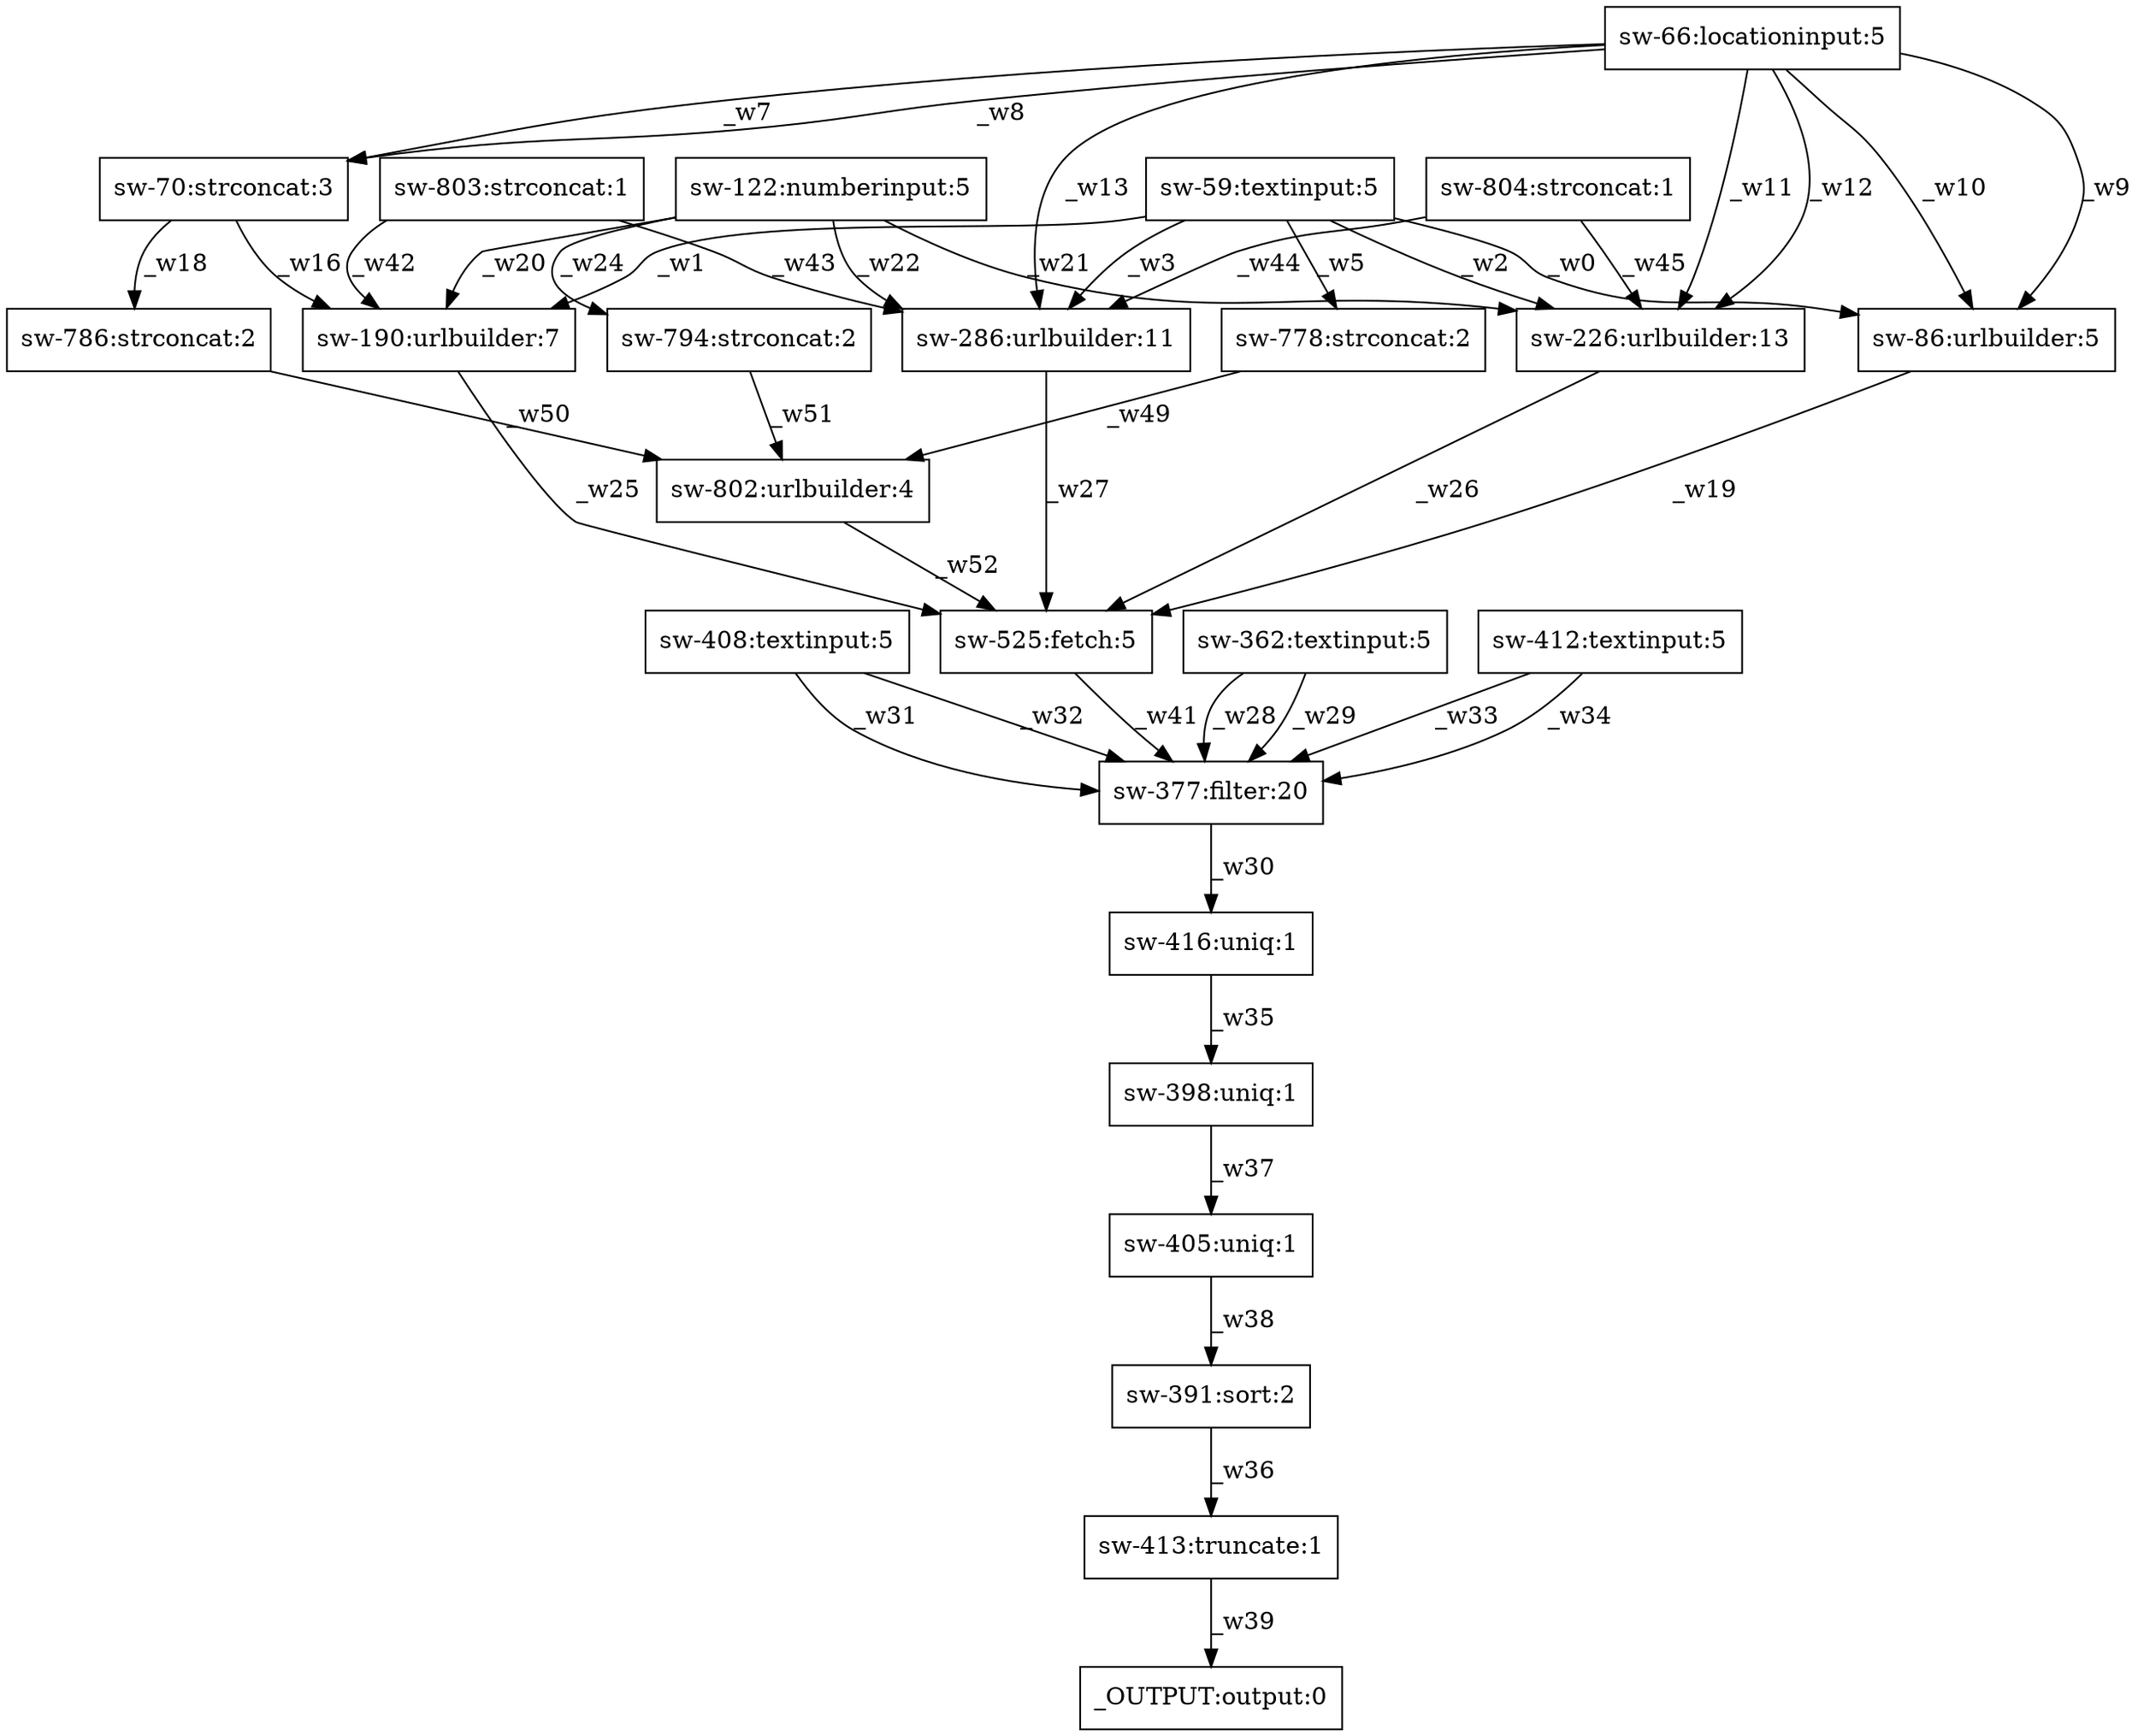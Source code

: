 digraph test1 { node [shape=box] "_OUTPUT" [label="_OUTPUT:output:0"];"sw-190" [label="sw-190:urlbuilder:7"];"sw-122" [label="sw-122:numberinput:5"];"sw-786" [label="sw-786:strconcat:2"];"sw-86" [label="sw-86:urlbuilder:5"];"sw-286" [label="sw-286:urlbuilder:11"];"sw-405" [label="sw-405:uniq:1"];"sw-59" [label="sw-59:textinput:5"];"sw-408" [label="sw-408:textinput:5"];"sw-525" [label="sw-525:fetch:5"];"sw-362" [label="sw-362:textinput:5"];"sw-66" [label="sw-66:locationinput:5"];"sw-803" [label="sw-803:strconcat:1"];"sw-778" [label="sw-778:strconcat:2"];"sw-794" [label="sw-794:strconcat:2"];"sw-804" [label="sw-804:strconcat:1"];"sw-416" [label="sw-416:uniq:1"];"sw-377" [label="sw-377:filter:20"];"sw-412" [label="sw-412:textinput:5"];"sw-391" [label="sw-391:sort:2"];"sw-70" [label="sw-70:strconcat:3"];"sw-413" [label="sw-413:truncate:1"];"sw-398" [label="sw-398:uniq:1"];"sw-226" [label="sw-226:urlbuilder:13"];"sw-802" [label="sw-802:urlbuilder:4"];"sw-59" -> "sw-86" [label="_w0"];"sw-59" -> "sw-190" [label="_w1"];"sw-59" -> "sw-226" [label="_w2"];"sw-59" -> "sw-286" [label="_w3"];"sw-59" -> "sw-778" [label="_w5"];"sw-66" -> "sw-70" [label="_w7"];"sw-66" -> "sw-70" [label="_w8"];"sw-66" -> "sw-86" [label="_w9"];"sw-66" -> "sw-86" [label="_w10"];"sw-66" -> "sw-226" [label="_w11"];"sw-66" -> "sw-226" [label="_w12"];"sw-66" -> "sw-286" [label="_w13"];"sw-70" -> "sw-190" [label="_w16"];"sw-70" -> "sw-786" [label="_w18"];"sw-86" -> "sw-525" [label="_w19"];"sw-122" -> "sw-190" [label="_w20"];"sw-122" -> "sw-226" [label="_w21"];"sw-122" -> "sw-286" [label="_w22"];"sw-122" -> "sw-794" [label="_w24"];"sw-190" -> "sw-525" [label="_w25"];"sw-226" -> "sw-525" [label="_w26"];"sw-286" -> "sw-525" [label="_w27"];"sw-362" -> "sw-377" [label="_w28"];"sw-362" -> "sw-377" [label="_w29"];"sw-377" -> "sw-416" [label="_w30"];"sw-408" -> "sw-377" [label="_w31"];"sw-408" -> "sw-377" [label="_w32"];"sw-412" -> "sw-377" [label="_w33"];"sw-412" -> "sw-377" [label="_w34"];"sw-416" -> "sw-398" [label="_w35"];"sw-391" -> "sw-413" [label="_w36"];"sw-398" -> "sw-405" [label="_w37"];"sw-405" -> "sw-391" [label="_w38"];"sw-413" -> "_OUTPUT" [label="_w39"];"sw-525" -> "sw-377" [label="_w41"];"sw-778" -> "sw-802" [label="_w49"];"sw-786" -> "sw-802" [label="_w50"];"sw-794" -> "sw-802" [label="_w51"];"sw-802" -> "sw-525" [label="_w52"];"sw-803" -> "sw-190" [label="_w42"];"sw-803" -> "sw-286" [label="_w43"];"sw-804" -> "sw-286" [label="_w44"];"sw-804" -> "sw-226" [label="_w45"];}